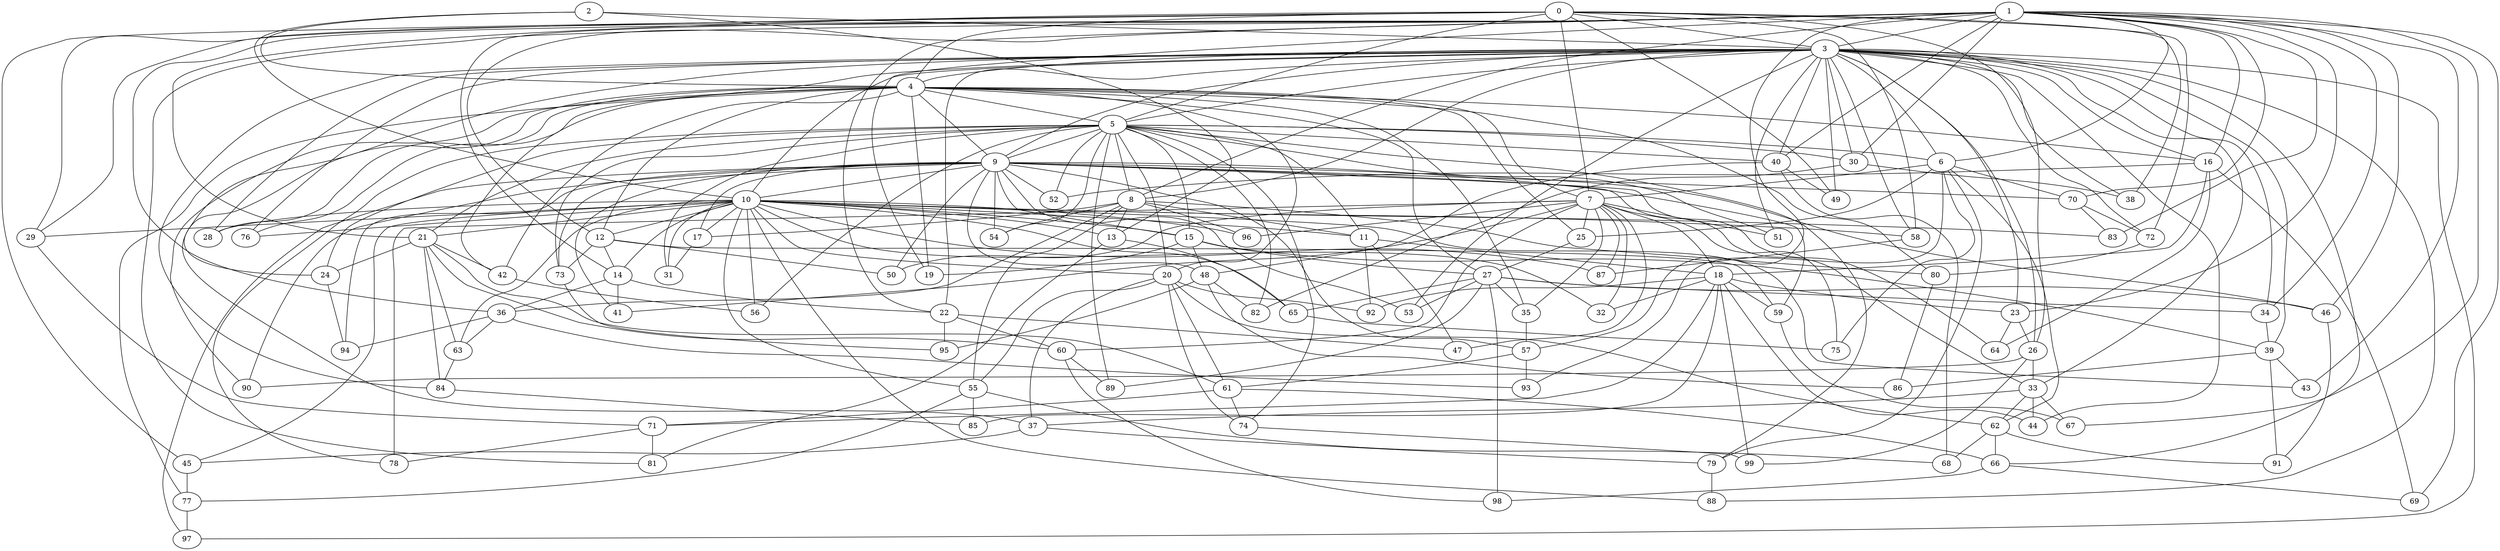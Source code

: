 strict graph "barabasi_albert_graph(100,3)" {
0;
1;
2;
3;
4;
5;
6;
7;
8;
9;
10;
11;
12;
13;
14;
15;
16;
17;
18;
19;
20;
21;
22;
23;
24;
25;
26;
27;
28;
29;
30;
31;
32;
33;
34;
35;
36;
37;
38;
39;
40;
41;
42;
43;
44;
45;
46;
47;
48;
49;
50;
51;
52;
53;
54;
55;
56;
57;
58;
59;
60;
61;
62;
63;
64;
65;
66;
67;
68;
69;
70;
71;
72;
73;
74;
75;
76;
77;
78;
79;
80;
81;
82;
83;
84;
85;
86;
87;
88;
89;
90;
91;
92;
93;
94;
95;
96;
97;
98;
99;
0 -- 3  [is_available=True, prob="0.197375963178"];
0 -- 4  [is_available=True, prob="0.0570702003366"];
0 -- 5  [is_available=True, prob="0.028690650718"];
0 -- 38  [is_available=True, prob="0.516729609915"];
0 -- 7  [is_available=True, prob="1.0"];
0 -- 72  [is_available=True, prob="0.805474214368"];
0 -- 45  [is_available=True, prob="0.426356935919"];
0 -- 49  [is_available=True, prob="1.0"];
0 -- 58  [is_available=True, prob="0.261154837385"];
0 -- 21  [is_available=True, prob="0.916820028884"];
0 -- 26  [is_available=True, prob="0.405265206346"];
0 -- 29  [is_available=True, prob="1.0"];
1 -- 3  [is_available=True, prob="0.760928560337"];
1 -- 6  [is_available=True, prob="0.529650926755"];
1 -- 8  [is_available=True, prob="0.373633452421"];
1 -- 12  [is_available=True, prob="0.354092090305"];
1 -- 14  [is_available=True, prob="0.390798517517"];
1 -- 16  [is_available=True, prob="0.602744543724"];
1 -- 19  [is_available=True, prob="0.576515855963"];
1 -- 22  [is_available=True, prob="0.644822252209"];
1 -- 23  [is_available=True, prob="1.0"];
1 -- 29  [is_available=True, prob="0.0773914755879"];
1 -- 30  [is_available=True, prob="0.377391425015"];
1 -- 34  [is_available=True, prob="0.165917883971"];
1 -- 36  [is_available=True, prob="0.231806090765"];
1 -- 40  [is_available=True, prob="0.385092353352"];
1 -- 43  [is_available=True, prob="1.0"];
1 -- 46  [is_available=True, prob="0.545909156053"];
1 -- 57  [is_available=True, prob="0.91115924452"];
1 -- 67  [is_available=True, prob="0.845245823586"];
1 -- 69  [is_available=True, prob="0.498088478773"];
1 -- 70  [is_available=True, prob="1.0"];
1 -- 81  [is_available=True, prob="0.83921999907"];
1 -- 83  [is_available=True, prob="1.0"];
2 -- 10  [is_available=True, prob="0.27146768433"];
2 -- 3  [is_available=True, prob="1.0"];
2 -- 4  [is_available=True, prob="1.0"];
2 -- 13  [is_available=True, prob="0.146403888338"];
3 -- 4  [is_available=True, prob="0.724111691724"];
3 -- 5  [is_available=True, prob="0.490175490339"];
3 -- 6  [is_available=True, prob="1.0"];
3 -- 8  [is_available=True, prob="1.0"];
3 -- 9  [is_available=True, prob="1.0"];
3 -- 10  [is_available=True, prob="0.634120129895"];
3 -- 16  [is_available=True, prob="0.441989328465"];
3 -- 22  [is_available=True, prob="1.0"];
3 -- 23  [is_available=True, prob="0.590928182443"];
3 -- 26  [is_available=True, prob="0.341899301698"];
3 -- 28  [is_available=True, prob="0.806466743179"];
3 -- 30  [is_available=True, prob="0.374429514154"];
3 -- 33  [is_available=True, prob="1.0"];
3 -- 34  [is_available=True, prob="0.919379218826"];
3 -- 37  [is_available=True, prob="0.879846932765"];
3 -- 38  [is_available=True, prob="0.0748567502522"];
3 -- 39  [is_available=True, prob="0.98754421002"];
3 -- 40  [is_available=True, prob="0.437895729332"];
3 -- 42  [is_available=True, prob="0.577685762289"];
3 -- 44  [is_available=True, prob="0.837637811789"];
3 -- 49  [is_available=True, prob="0.394307761086"];
3 -- 51  [is_available=True, prob="0.286940195274"];
3 -- 53  [is_available=True, prob="1.0"];
3 -- 58  [is_available=True, prob="0.704889938787"];
3 -- 66  [is_available=True, prob="0.725219399642"];
3 -- 72  [is_available=True, prob="0.165780216945"];
3 -- 76  [is_available=True, prob="0.688755144708"];
3 -- 84  [is_available=True, prob="0.534779323034"];
3 -- 88  [is_available=True, prob="0.795013538021"];
3 -- 97  [is_available=True, prob="1.0"];
4 -- 35  [is_available=True, prob="1.0"];
4 -- 5  [is_available=True, prob="1.0"];
4 -- 7  [is_available=True, prob="0.0459484102591"];
4 -- 80  [is_available=True, prob="0.636154584384"];
4 -- 9  [is_available=True, prob="1.0"];
4 -- 42  [is_available=True, prob="1.0"];
4 -- 12  [is_available=True, prob="1.0"];
4 -- 77  [is_available=True, prob="1.0"];
4 -- 16  [is_available=True, prob="0.356409138086"];
4 -- 76  [is_available=True, prob="0.0579399690147"];
4 -- 19  [is_available=True, prob="0.960632398943"];
4 -- 20  [is_available=True, prob="0.702581848701"];
4 -- 24  [is_available=True, prob="0.0676386532172"];
4 -- 25  [is_available=True, prob="0.978274926288"];
4 -- 90  [is_available=True, prob="0.0723484922929"];
4 -- 27  [is_available=True, prob="1.0"];
4 -- 28  [is_available=True, prob="0.540164713499"];
5 -- 6  [is_available=True, prob="0.985215995787"];
5 -- 8  [is_available=True, prob="0.501634920954"];
5 -- 9  [is_available=True, prob="1.0"];
5 -- 11  [is_available=True, prob="0.687899157158"];
5 -- 15  [is_available=True, prob="0.801618260798"];
5 -- 20  [is_available=True, prob="0.508335876548"];
5 -- 21  [is_available=True, prob="0.626161290645"];
5 -- 24  [is_available=True, prob="1.0"];
5 -- 30  [is_available=True, prob="0.544157882763"];
5 -- 31  [is_available=True, prob="0.0610005539132"];
5 -- 40  [is_available=True, prob="0.78871253557"];
5 -- 51  [is_available=True, prob="0.00465567764773"];
5 -- 52  [is_available=True, prob="1.0"];
5 -- 54  [is_available=True, prob="0.791026474622"];
5 -- 56  [is_available=True, prob="0.232252183905"];
5 -- 73  [is_available=True, prob="0.00274044201372"];
5 -- 74  [is_available=True, prob="0.853111332994"];
5 -- 78  [is_available=True, prob="0.0329903722981"];
5 -- 79  [is_available=True, prob="0.518240558081"];
5 -- 82  [is_available=True, prob="0.436704126231"];
5 -- 89  [is_available=True, prob="0.409362011478"];
6 -- 70  [is_available=True, prob="0.160269114808"];
6 -- 7  [is_available=True, prob="1.0"];
6 -- 75  [is_available=True, prob="0.00980893654013"];
6 -- 79  [is_available=True, prob="1.0"];
6 -- 25  [is_available=True, prob="0.5508988534"];
6 -- 93  [is_available=True, prob="0.249009957204"];
6 -- 62  [is_available=True, prob="0.50524204633"];
7 -- 32  [is_available=True, prob="0.799630492992"];
7 -- 35  [is_available=True, prob="0.0400895581326"];
7 -- 96  [is_available=True, prob="0.652969824046"];
7 -- 41  [is_available=True, prob="0.65058478474"];
7 -- 75  [is_available=True, prob="0.630653291008"];
7 -- 50  [is_available=True, prob="1.0"];
7 -- 78  [is_available=True, prob="1.0"];
7 -- 47  [is_available=True, prob="0.00976002274693"];
7 -- 18  [is_available=True, prob="0.286761172314"];
7 -- 51  [is_available=True, prob="0.0126748469513"];
7 -- 87  [is_available=True, prob="0.783549946034"];
7 -- 25  [is_available=True, prob="0.465261908878"];
7 -- 60  [is_available=True, prob="0.487277716296"];
8 -- 96  [is_available=True, prob="0.711460926244"];
8 -- 36  [is_available=True, prob="0.752665626549"];
8 -- 11  [is_available=True, prob="0.312105986917"];
8 -- 13  [is_available=True, prob="0.0192646914483"];
8 -- 80  [is_available=True, prob="0.150786987442"];
8 -- 17  [is_available=True, prob="0.197052227149"];
8 -- 54  [is_available=True, prob="0.558448297642"];
8 -- 55  [is_available=True, prob="0.339150317499"];
9 -- 10  [is_available=True, prob="1.0"];
9 -- 15  [is_available=True, prob="0.0133308213369"];
9 -- 17  [is_available=True, prob="1.0"];
9 -- 33  [is_available=True, prob="0.422157868446"];
9 -- 41  [is_available=True, prob="0.712142180424"];
9 -- 46  [is_available=True, prob="1.0"];
9 -- 48  [is_available=True, prob="0.237780430587"];
9 -- 50  [is_available=True, prob="0.92495866067"];
9 -- 52  [is_available=True, prob="0.829477968476"];
9 -- 53  [is_available=True, prob="0.0367141790614"];
9 -- 54  [is_available=True, prob="0.287328675503"];
9 -- 57  [is_available=True, prob="0.663400232239"];
9 -- 59  [is_available=True, prob="1.0"];
9 -- 64  [is_available=True, prob="0.883006991475"];
9 -- 70  [is_available=True, prob="0.249624305485"];
9 -- 73  [is_available=True, prob="1.0"];
9 -- 90  [is_available=True, prob="0.728075485955"];
9 -- 94  [is_available=True, prob="1.0"];
9 -- 97  [is_available=True, prob="0.111075752013"];
10 -- 11  [is_available=True, prob="0.616710358076"];
10 -- 12  [is_available=True, prob="0.0630819845286"];
10 -- 13  [is_available=True, prob="0.431330173368"];
10 -- 14  [is_available=True, prob="1.0"];
10 -- 15  [is_available=True, prob="0.989929214675"];
10 -- 17  [is_available=True, prob="0.298233319824"];
10 -- 20  [is_available=True, prob="0.397989282768"];
10 -- 21  [is_available=True, prob="1.0"];
10 -- 28  [is_available=True, prob="0.701362392321"];
10 -- 29  [is_available=True, prob="0.258582513972"];
10 -- 31  [is_available=True, prob="0.851655469377"];
10 -- 32  [is_available=True, prob="1.0"];
10 -- 43  [is_available=True, prob="1.0"];
10 -- 45  [is_available=True, prob="0.754870312844"];
10 -- 55  [is_available=True, prob="0.493419513027"];
10 -- 56  [is_available=True, prob="0.730961646458"];
10 -- 58  [is_available=True, prob="0.493639032433"];
10 -- 63  [is_available=True, prob="0.395443420714"];
10 -- 65  [is_available=True, prob="0.706744702711"];
10 -- 76  [is_available=True, prob="0.122977877868"];
10 -- 83  [is_available=True, prob="0.184963154773"];
10 -- 87  [is_available=True, prob="1.0"];
10 -- 88  [is_available=True, prob="0.104071294867"];
10 -- 96  [is_available=True, prob="0.784298485734"];
11 -- 47  [is_available=True, prob="0.398257991152"];
11 -- 18  [is_available=True, prob="0.80033821163"];
11 -- 92  [is_available=True, prob="0.154200946408"];
12 -- 73  [is_available=True, prob="0.9103235647"];
12 -- 14  [is_available=True, prob="0.62993657619"];
12 -- 50  [is_available=True, prob="0.707279561504"];
12 -- 59  [is_available=True, prob="0.979437887462"];
13 -- 65  [is_available=True, prob="0.973496210744"];
13 -- 81  [is_available=True, prob="0.319250011259"];
14 -- 36  [is_available=True, prob="0.771081636482"];
14 -- 41  [is_available=True, prob="0.294913300724"];
14 -- 22  [is_available=True, prob="0.642871830017"];
15 -- 39  [is_available=True, prob="0.0120558995831"];
15 -- 48  [is_available=True, prob="0.582995050249"];
15 -- 19  [is_available=True, prob="0.829044248114"];
15 -- 27  [is_available=True, prob="0.665702270464"];
16 -- 64  [is_available=True, prob="0.264918078945"];
16 -- 69  [is_available=True, prob="0.698255224105"];
16 -- 18  [is_available=True, prob="0.603567478371"];
16 -- 52  [is_available=True, prob="0.24225290991"];
17 -- 31  [is_available=True, prob="1.0"];
18 -- 32  [is_available=True, prob="0.510771031232"];
18 -- 99  [is_available=True, prob="0.14418392653"];
18 -- 44  [is_available=True, prob="0.78396439732"];
18 -- 85  [is_available=True, prob="1.0"];
18 -- 23  [is_available=True, prob="0.790506990839"];
18 -- 71  [is_available=True, prob="0.891937797309"];
18 -- 59  [is_available=True, prob="1.0"];
18 -- 92  [is_available=True, prob="0.86087283345"];
20 -- 74  [is_available=True, prob="1.0"];
20 -- 55  [is_available=True, prob="0.473151579959"];
20 -- 92  [is_available=True, prob="0.548926139212"];
20 -- 61  [is_available=True, prob="0.723908179259"];
20 -- 62  [is_available=True, prob="0.187901173696"];
20 -- 37  [is_available=True, prob="0.562384592272"];
21 -- 61  [is_available=True, prob="1.0"];
21 -- 84  [is_available=True, prob="1.0"];
21 -- 24  [is_available=True, prob="1.0"];
21 -- 60  [is_available=True, prob="1.0"];
21 -- 42  [is_available=True, prob="0.244434802696"];
21 -- 63  [is_available=True, prob="0.924530009657"];
22 -- 47  [is_available=True, prob="0.50151610303"];
22 -- 60  [is_available=True, prob="0.548063977375"];
22 -- 95  [is_available=True, prob="0.540356837955"];
23 -- 64  [is_available=True, prob="0.339435071316"];
23 -- 26  [is_available=True, prob="0.497613176433"];
24 -- 94  [is_available=True, prob="1.0"];
25 -- 27  [is_available=True, prob="0.725277653618"];
26 -- 33  [is_available=True, prob="1.0"];
26 -- 99  [is_available=True, prob="0.602740624637"];
26 -- 90  [is_available=True, prob="0.850526652273"];
27 -- 65  [is_available=True, prob="0.490431132357"];
27 -- 34  [is_available=True, prob="1.0"];
27 -- 35  [is_available=True, prob="0.403454538932"];
27 -- 98  [is_available=True, prob="1.0"];
27 -- 46  [is_available=True, prob="0.779781006518"];
27 -- 53  [is_available=True, prob="0.380611087183"];
27 -- 89  [is_available=True, prob="1.0"];
29 -- 71  [is_available=True, prob="1.0"];
30 -- 82  [is_available=True, prob="0.783101313566"];
30 -- 38  [is_available=True, prob="1.0"];
33 -- 37  [is_available=True, prob="1.0"];
33 -- 44  [is_available=True, prob="0.746247962751"];
33 -- 67  [is_available=True, prob="1.0"];
33 -- 62  [is_available=True, prob="0.0144661847968"];
34 -- 39  [is_available=True, prob="1.0"];
35 -- 57  [is_available=True, prob="1.0"];
36 -- 93  [is_available=True, prob="0.37990746102"];
36 -- 94  [is_available=True, prob="1.0"];
36 -- 63  [is_available=True, prob="0.945222210939"];
37 -- 45  [is_available=True, prob="0.59583132339"];
37 -- 79  [is_available=True, prob="0.398991302236"];
39 -- 43  [is_available=True, prob="0.95249380356"];
39 -- 86  [is_available=True, prob="0.782750847613"];
39 -- 91  [is_available=True, prob="0.971534640891"];
40 -- 68  [is_available=True, prob="0.762085475347"];
40 -- 48  [is_available=True, prob="0.299698140182"];
40 -- 49  [is_available=True, prob="0.272020162711"];
42 -- 56  [is_available=True, prob="0.822849964919"];
45 -- 77  [is_available=True, prob="0.92814704958"];
46 -- 91  [is_available=True, prob="0.335420775049"];
48 -- 82  [is_available=True, prob="0.672633211736"];
48 -- 86  [is_available=True, prob="0.953750771585"];
48 -- 95  [is_available=True, prob="0.484874308791"];
55 -- 68  [is_available=True, prob="1.0"];
55 -- 77  [is_available=True, prob="0.781513045334"];
55 -- 85  [is_available=True, prob="0.710685109776"];
57 -- 61  [is_available=True, prob="0.0868496334367"];
57 -- 93  [is_available=True, prob="0.214732817887"];
58 -- 87  [is_available=True, prob="1.0"];
59 -- 67  [is_available=True, prob="1.0"];
60 -- 89  [is_available=True, prob="0.882931511353"];
60 -- 98  [is_available=True, prob="0.884308543391"];
61 -- 66  [is_available=True, prob="1.0"];
61 -- 71  [is_available=True, prob="1.0"];
61 -- 74  [is_available=True, prob="0.631082090246"];
62 -- 66  [is_available=True, prob="0.253560770161"];
62 -- 68  [is_available=True, prob="1.0"];
62 -- 91  [is_available=True, prob="0.709327051819"];
63 -- 84  [is_available=True, prob="0.541433059375"];
65 -- 75  [is_available=True, prob="1.0"];
66 -- 98  [is_available=True, prob="0.36585125258"];
66 -- 69  [is_available=True, prob="0.108308143513"];
70 -- 72  [is_available=True, prob="0.974873741931"];
70 -- 83  [is_available=True, prob="0.67762396719"];
71 -- 81  [is_available=True, prob="0.91677225914"];
71 -- 78  [is_available=True, prob="1.0"];
72 -- 80  [is_available=True, prob="1.0"];
73 -- 95  [is_available=True, prob="0.913720117381"];
74 -- 99  [is_available=True, prob="0.591934230299"];
77 -- 97  [is_available=True, prob="0.279474975513"];
79 -- 88  [is_available=True, prob="1.0"];
80 -- 86  [is_available=True, prob="0.0948351697903"];
84 -- 85  [is_available=True, prob="0.781161833119"];
}
